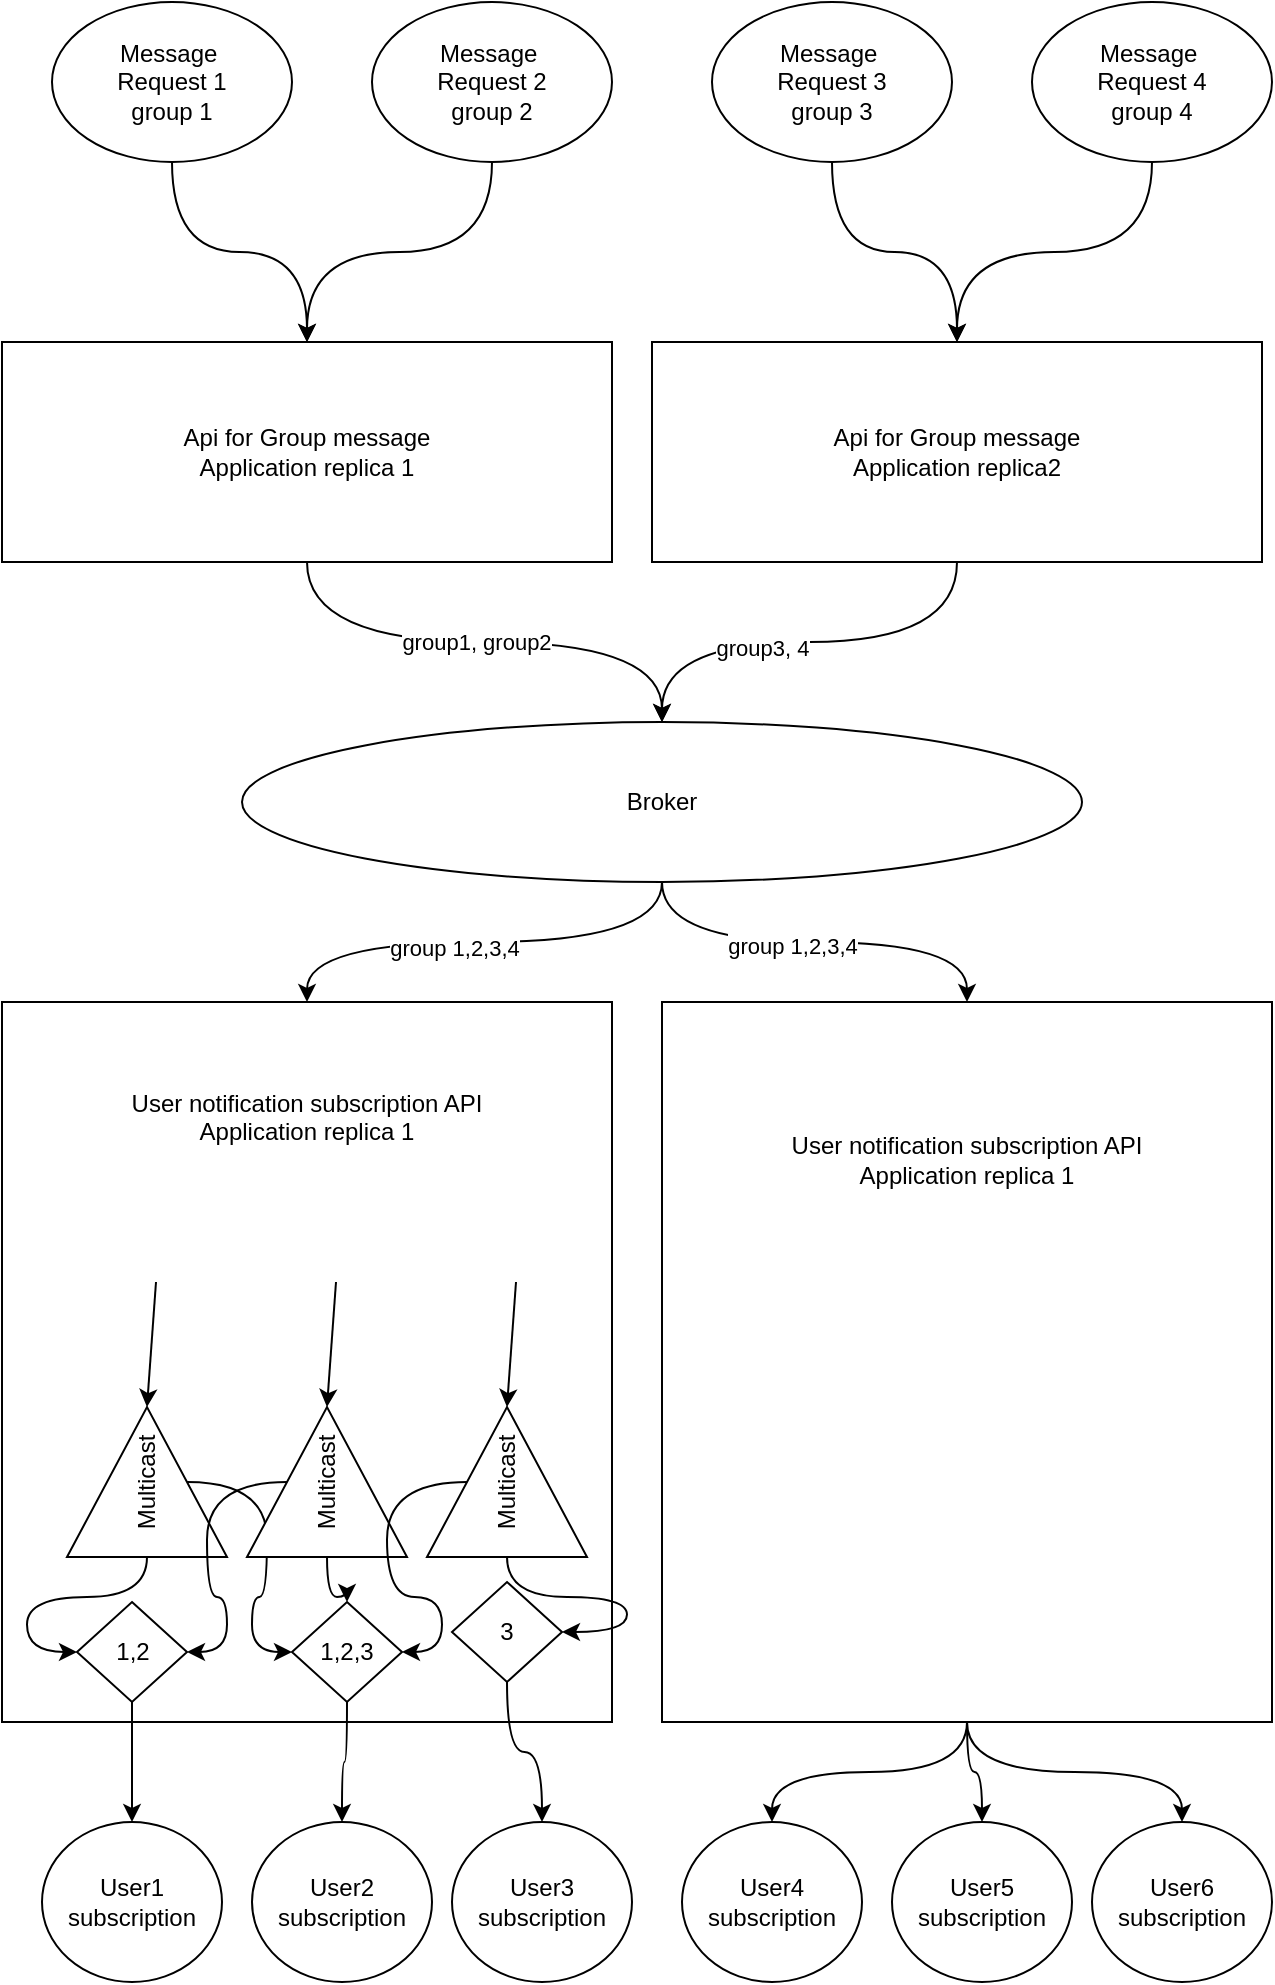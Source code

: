 <mxfile version="13.7.9" type="embed"><diagram id="rjR9wzhXq8Hpp7HeJRx-" name="Page-1"><mxGraphModel dx="925" dy="661" grid="1" gridSize="10" guides="1" tooltips="1" connect="1" arrows="1" fold="1" page="1" pageScale="1" pageWidth="850" pageHeight="1100" math="0" shadow="0"><root><mxCell id="0"/><mxCell id="1" parent="0"/><mxCell id="80" style="edgeStyle=orthogonalEdgeStyle;curved=1;rounded=0;orthogonalLoop=1;jettySize=auto;html=1;" edge="1" parent="1" source="60" target="70"><mxGeometry relative="1" as="geometry"/></mxCell><mxCell id="88" value="group1, group2" style="edgeLabel;html=1;align=center;verticalAlign=middle;resizable=0;points=[];" vertex="1" connectable="0" parent="80"><mxGeometry x="-0.033" relative="1" as="geometry"><mxPoint as="offset"/></mxGeometry></mxCell><mxCell id="60" value="Api for Group message&lt;br&gt;Application replica 1" style="rounded=0;whiteSpace=wrap;html=1;" vertex="1" parent="1"><mxGeometry x="95" y="190" width="305" height="110" as="geometry"/></mxCell><mxCell id="66" value="" style="edgeStyle=orthogonalEdgeStyle;curved=1;rounded=0;orthogonalLoop=1;jettySize=auto;html=1;" edge="1" parent="1" source="61" target="60"><mxGeometry relative="1" as="geometry"/></mxCell><mxCell id="61" value="Message&amp;nbsp;&lt;br&gt;Request 1&lt;br&gt;group 1" style="ellipse;whiteSpace=wrap;html=1;" vertex="1" parent="1"><mxGeometry x="120" y="20" width="120" height="80" as="geometry"/></mxCell><mxCell id="67" value="" style="edgeStyle=orthogonalEdgeStyle;curved=1;rounded=0;orthogonalLoop=1;jettySize=auto;html=1;" edge="1" parent="1" source="62" target="60"><mxGeometry relative="1" as="geometry"/></mxCell><mxCell id="62" value="Message&amp;nbsp;&lt;br&gt;Request 2&lt;br&gt;group 2" style="ellipse;whiteSpace=wrap;html=1;" vertex="1" parent="1"><mxGeometry x="280" y="20" width="120" height="80" as="geometry"/></mxCell><mxCell id="82" style="edgeStyle=orthogonalEdgeStyle;curved=1;rounded=0;orthogonalLoop=1;jettySize=auto;html=1;" edge="1" parent="1" source="63" target="78"><mxGeometry relative="1" as="geometry"/></mxCell><mxCell id="63" value="Message&amp;nbsp;&lt;br&gt;Request 3&lt;br&gt;group 3" style="ellipse;whiteSpace=wrap;html=1;" vertex="1" parent="1"><mxGeometry x="450" y="20" width="120" height="80" as="geometry"/></mxCell><mxCell id="83" style="edgeStyle=orthogonalEdgeStyle;curved=1;rounded=0;orthogonalLoop=1;jettySize=auto;html=1;entryX=0.5;entryY=0;entryDx=0;entryDy=0;" edge="1" parent="1" source="64" target="78"><mxGeometry relative="1" as="geometry"/></mxCell><mxCell id="64" value="Message&amp;nbsp;&lt;br&gt;Request 4&lt;br&gt;group 4" style="ellipse;whiteSpace=wrap;html=1;" vertex="1" parent="1"><mxGeometry x="610" y="20" width="120" height="80" as="geometry"/></mxCell><mxCell id="86" style="edgeStyle=orthogonalEdgeStyle;curved=1;rounded=0;orthogonalLoop=1;jettySize=auto;html=1;" edge="1" parent="1" source="70" target="77"><mxGeometry relative="1" as="geometry"/></mxCell><mxCell id="90" value="group 1,2,3,4" style="edgeLabel;html=1;align=center;verticalAlign=middle;resizable=0;points=[];" vertex="1" connectable="0" parent="86"><mxGeometry x="0.128" y="3" relative="1" as="geometry"><mxPoint as="offset"/></mxGeometry></mxCell><mxCell id="87" style="edgeStyle=orthogonalEdgeStyle;curved=1;rounded=0;orthogonalLoop=1;jettySize=auto;html=1;entryX=0.5;entryY=0;entryDx=0;entryDy=0;" edge="1" parent="1" source="70" target="84"><mxGeometry relative="1" as="geometry"/></mxCell><mxCell id="91" value="group 1,2,3,4" style="edgeLabel;html=1;align=center;verticalAlign=middle;resizable=0;points=[];" vertex="1" connectable="0" parent="87"><mxGeometry x="-0.106" y="-2" relative="1" as="geometry"><mxPoint as="offset"/></mxGeometry></mxCell><mxCell id="70" value="Broker" style="ellipse;whiteSpace=wrap;html=1;" vertex="1" parent="1"><mxGeometry x="215" y="380" width="420" height="80" as="geometry"/></mxCell><mxCell id="77" value="User notification subscription API&lt;br&gt;Application replica 1&lt;br&gt;&lt;br&gt;&lt;br&gt;&lt;br&gt;&lt;br&gt;&lt;br&gt;&lt;br&gt;&lt;br&gt;&lt;br&gt;&lt;br&gt;&lt;br&gt;&lt;br&gt;&lt;br&gt;&lt;br&gt;&lt;br&gt;&lt;br&gt;&lt;br&gt;&lt;br&gt;" style="rounded=0;whiteSpace=wrap;html=1;" vertex="1" parent="1"><mxGeometry x="95" y="520" width="305" height="360" as="geometry"/></mxCell><mxCell id="79" style="edgeStyle=orthogonalEdgeStyle;curved=1;rounded=0;orthogonalLoop=1;jettySize=auto;html=1;" edge="1" parent="1" source="78" target="70"><mxGeometry relative="1" as="geometry"/></mxCell><mxCell id="89" value="group3, 4" style="edgeLabel;html=1;align=center;verticalAlign=middle;resizable=0;points=[];" vertex="1" connectable="0" parent="79"><mxGeometry x="0.218" y="3" relative="1" as="geometry"><mxPoint x="1" as="offset"/></mxGeometry></mxCell><mxCell id="78" value="Api for Group message&lt;br&gt;Application replica2" style="rounded=0;whiteSpace=wrap;html=1;" vertex="1" parent="1"><mxGeometry x="420" y="190" width="305" height="110" as="geometry"/></mxCell><mxCell id="128" style="edgeStyle=orthogonalEdgeStyle;curved=1;rounded=0;orthogonalLoop=1;jettySize=auto;html=1;entryX=0.5;entryY=0;entryDx=0;entryDy=0;" edge="1" parent="1" source="84" target="125"><mxGeometry relative="1" as="geometry"/></mxCell><mxCell id="129" style="edgeStyle=orthogonalEdgeStyle;curved=1;rounded=0;orthogonalLoop=1;jettySize=auto;html=1;entryX=0.5;entryY=0;entryDx=0;entryDy=0;" edge="1" parent="1" source="84" target="126"><mxGeometry relative="1" as="geometry"/></mxCell><mxCell id="130" style="edgeStyle=orthogonalEdgeStyle;curved=1;rounded=0;orthogonalLoop=1;jettySize=auto;html=1;entryX=0.5;entryY=0;entryDx=0;entryDy=0;" edge="1" parent="1" source="84" target="127"><mxGeometry relative="1" as="geometry"/></mxCell><mxCell id="84" value="User notification subscription API&lt;br&gt;Application replica 1&lt;br&gt;&lt;br&gt;&lt;br&gt;&lt;br&gt;&lt;br&gt;&lt;br&gt;&lt;br&gt;&lt;br&gt;&lt;br&gt;&lt;br&gt;&lt;br&gt;&lt;br&gt;&lt;br&gt;&lt;br&gt;&lt;br&gt;" style="rounded=0;whiteSpace=wrap;html=1;" vertex="1" parent="1"><mxGeometry x="425" y="520" width="305" height="360" as="geometry"/></mxCell><mxCell id="117" style="edgeStyle=orthogonalEdgeStyle;curved=1;rounded=0;orthogonalLoop=1;jettySize=auto;html=1;entryX=0;entryY=0.5;entryDx=0;entryDy=0;" edge="1" parent="1" source="92" target="107"><mxGeometry relative="1" as="geometry"/></mxCell><mxCell id="120" style="edgeStyle=orthogonalEdgeStyle;curved=1;rounded=0;orthogonalLoop=1;jettySize=auto;html=1;entryX=0;entryY=0.5;entryDx=0;entryDy=0;" edge="1" parent="1" source="92" target="108"><mxGeometry relative="1" as="geometry"/></mxCell><mxCell id="92" value="Multicast" style="triangle;whiteSpace=wrap;html=1;rotation=-90;" vertex="1" parent="1"><mxGeometry x="130" y="720" width="75" height="80" as="geometry"/></mxCell><mxCell id="118" style="edgeStyle=orthogonalEdgeStyle;curved=1;rounded=0;orthogonalLoop=1;jettySize=auto;html=1;entryX=1;entryY=0.5;entryDx=0;entryDy=0;" edge="1" parent="1" source="93" target="107"><mxGeometry relative="1" as="geometry"/></mxCell><mxCell id="122" value="" style="edgeStyle=orthogonalEdgeStyle;curved=1;rounded=0;orthogonalLoop=1;jettySize=auto;html=1;" edge="1" parent="1" source="93" target="108"><mxGeometry relative="1" as="geometry"/></mxCell><mxCell id="93" value="&lt;span&gt;Multicast&lt;/span&gt;" style="triangle;whiteSpace=wrap;html=1;rotation=-90;" vertex="1" parent="1"><mxGeometry x="220" y="720" width="75" height="80" as="geometry"/></mxCell><mxCell id="123" style="edgeStyle=orthogonalEdgeStyle;curved=1;rounded=0;orthogonalLoop=1;jettySize=auto;html=1;entryX=1;entryY=0.5;entryDx=0;entryDy=0;" edge="1" parent="1" source="94" target="108"><mxGeometry relative="1" as="geometry"/></mxCell><mxCell id="124" style="edgeStyle=orthogonalEdgeStyle;curved=1;rounded=0;orthogonalLoop=1;jettySize=auto;html=1;entryX=1;entryY=0.5;entryDx=0;entryDy=0;" edge="1" parent="1" source="94" target="109"><mxGeometry relative="1" as="geometry"/></mxCell><mxCell id="94" value="&lt;span&gt;Multicast&lt;/span&gt;" style="triangle;whiteSpace=wrap;html=1;rotation=-90;" vertex="1" parent="1"><mxGeometry x="310" y="720" width="75" height="80" as="geometry"/></mxCell><mxCell id="101" value="" style="endArrow=classic;html=1;entryX=1;entryY=0.5;entryDx=0;entryDy=0;" edge="1" parent="1" target="92"><mxGeometry width="50" height="50" relative="1" as="geometry"><mxPoint x="172" y="660" as="sourcePoint"/><mxPoint x="189.5" y="722.5" as="targetPoint"/></mxGeometry></mxCell><mxCell id="103" value="" style="endArrow=classic;html=1;entryX=1;entryY=0.5;entryDx=0;entryDy=0;" edge="1" parent="1"><mxGeometry width="50" height="50" relative="1" as="geometry"><mxPoint x="262" y="660" as="sourcePoint"/><mxPoint x="257.5" y="722.5" as="targetPoint"/></mxGeometry></mxCell><mxCell id="104" value="" style="endArrow=classic;html=1;entryX=1;entryY=0.5;entryDx=0;entryDy=0;" edge="1" parent="1"><mxGeometry width="50" height="50" relative="1" as="geometry"><mxPoint x="352" y="660" as="sourcePoint"/><mxPoint x="347.5" y="722.5" as="targetPoint"/></mxGeometry></mxCell><mxCell id="105" value="User1&lt;br&gt;subscription" style="ellipse;whiteSpace=wrap;html=1;" vertex="1" parent="1"><mxGeometry x="115" y="930" width="90" height="80" as="geometry"/></mxCell><mxCell id="111" style="edgeStyle=orthogonalEdgeStyle;curved=1;rounded=0;orthogonalLoop=1;jettySize=auto;html=1;entryX=0.5;entryY=0;entryDx=0;entryDy=0;" edge="1" parent="1" source="107" target="105"><mxGeometry relative="1" as="geometry"/></mxCell><mxCell id="107" value="1,2" style="rhombus;whiteSpace=wrap;html=1;" vertex="1" parent="1"><mxGeometry x="132.5" y="820" width="55" height="50" as="geometry"/></mxCell><mxCell id="114" style="edgeStyle=orthogonalEdgeStyle;curved=1;rounded=0;orthogonalLoop=1;jettySize=auto;html=1;" edge="1" parent="1" source="108" target="112"><mxGeometry relative="1" as="geometry"/></mxCell><mxCell id="108" value="1,2,3" style="rhombus;whiteSpace=wrap;html=1;" vertex="1" parent="1"><mxGeometry x="240" y="820" width="55" height="50" as="geometry"/></mxCell><mxCell id="115" style="edgeStyle=orthogonalEdgeStyle;curved=1;rounded=0;orthogonalLoop=1;jettySize=auto;html=1;" edge="1" parent="1" source="109" target="113"><mxGeometry relative="1" as="geometry"/></mxCell><mxCell id="109" value="3" style="rhombus;whiteSpace=wrap;html=1;" vertex="1" parent="1"><mxGeometry x="320" y="810" width="55" height="50" as="geometry"/></mxCell><mxCell id="112" value="User2&lt;br&gt;subscription" style="ellipse;whiteSpace=wrap;html=1;" vertex="1" parent="1"><mxGeometry x="220" y="930" width="90" height="80" as="geometry"/></mxCell><mxCell id="113" value="User3&lt;br&gt;subscription" style="ellipse;whiteSpace=wrap;html=1;" vertex="1" parent="1"><mxGeometry x="320" y="930" width="90" height="80" as="geometry"/></mxCell><mxCell id="125" value="User4&lt;br&gt;subscription" style="ellipse;whiteSpace=wrap;html=1;" vertex="1" parent="1"><mxGeometry x="435" y="930" width="90" height="80" as="geometry"/></mxCell><mxCell id="126" value="User5&lt;br&gt;subscription" style="ellipse;whiteSpace=wrap;html=1;" vertex="1" parent="1"><mxGeometry x="540" y="930" width="90" height="80" as="geometry"/></mxCell><mxCell id="127" value="User6&lt;br&gt;subscription" style="ellipse;whiteSpace=wrap;html=1;" vertex="1" parent="1"><mxGeometry x="640" y="930" width="90" height="80" as="geometry"/></mxCell></root></mxGraphModel></diagram></mxfile>
